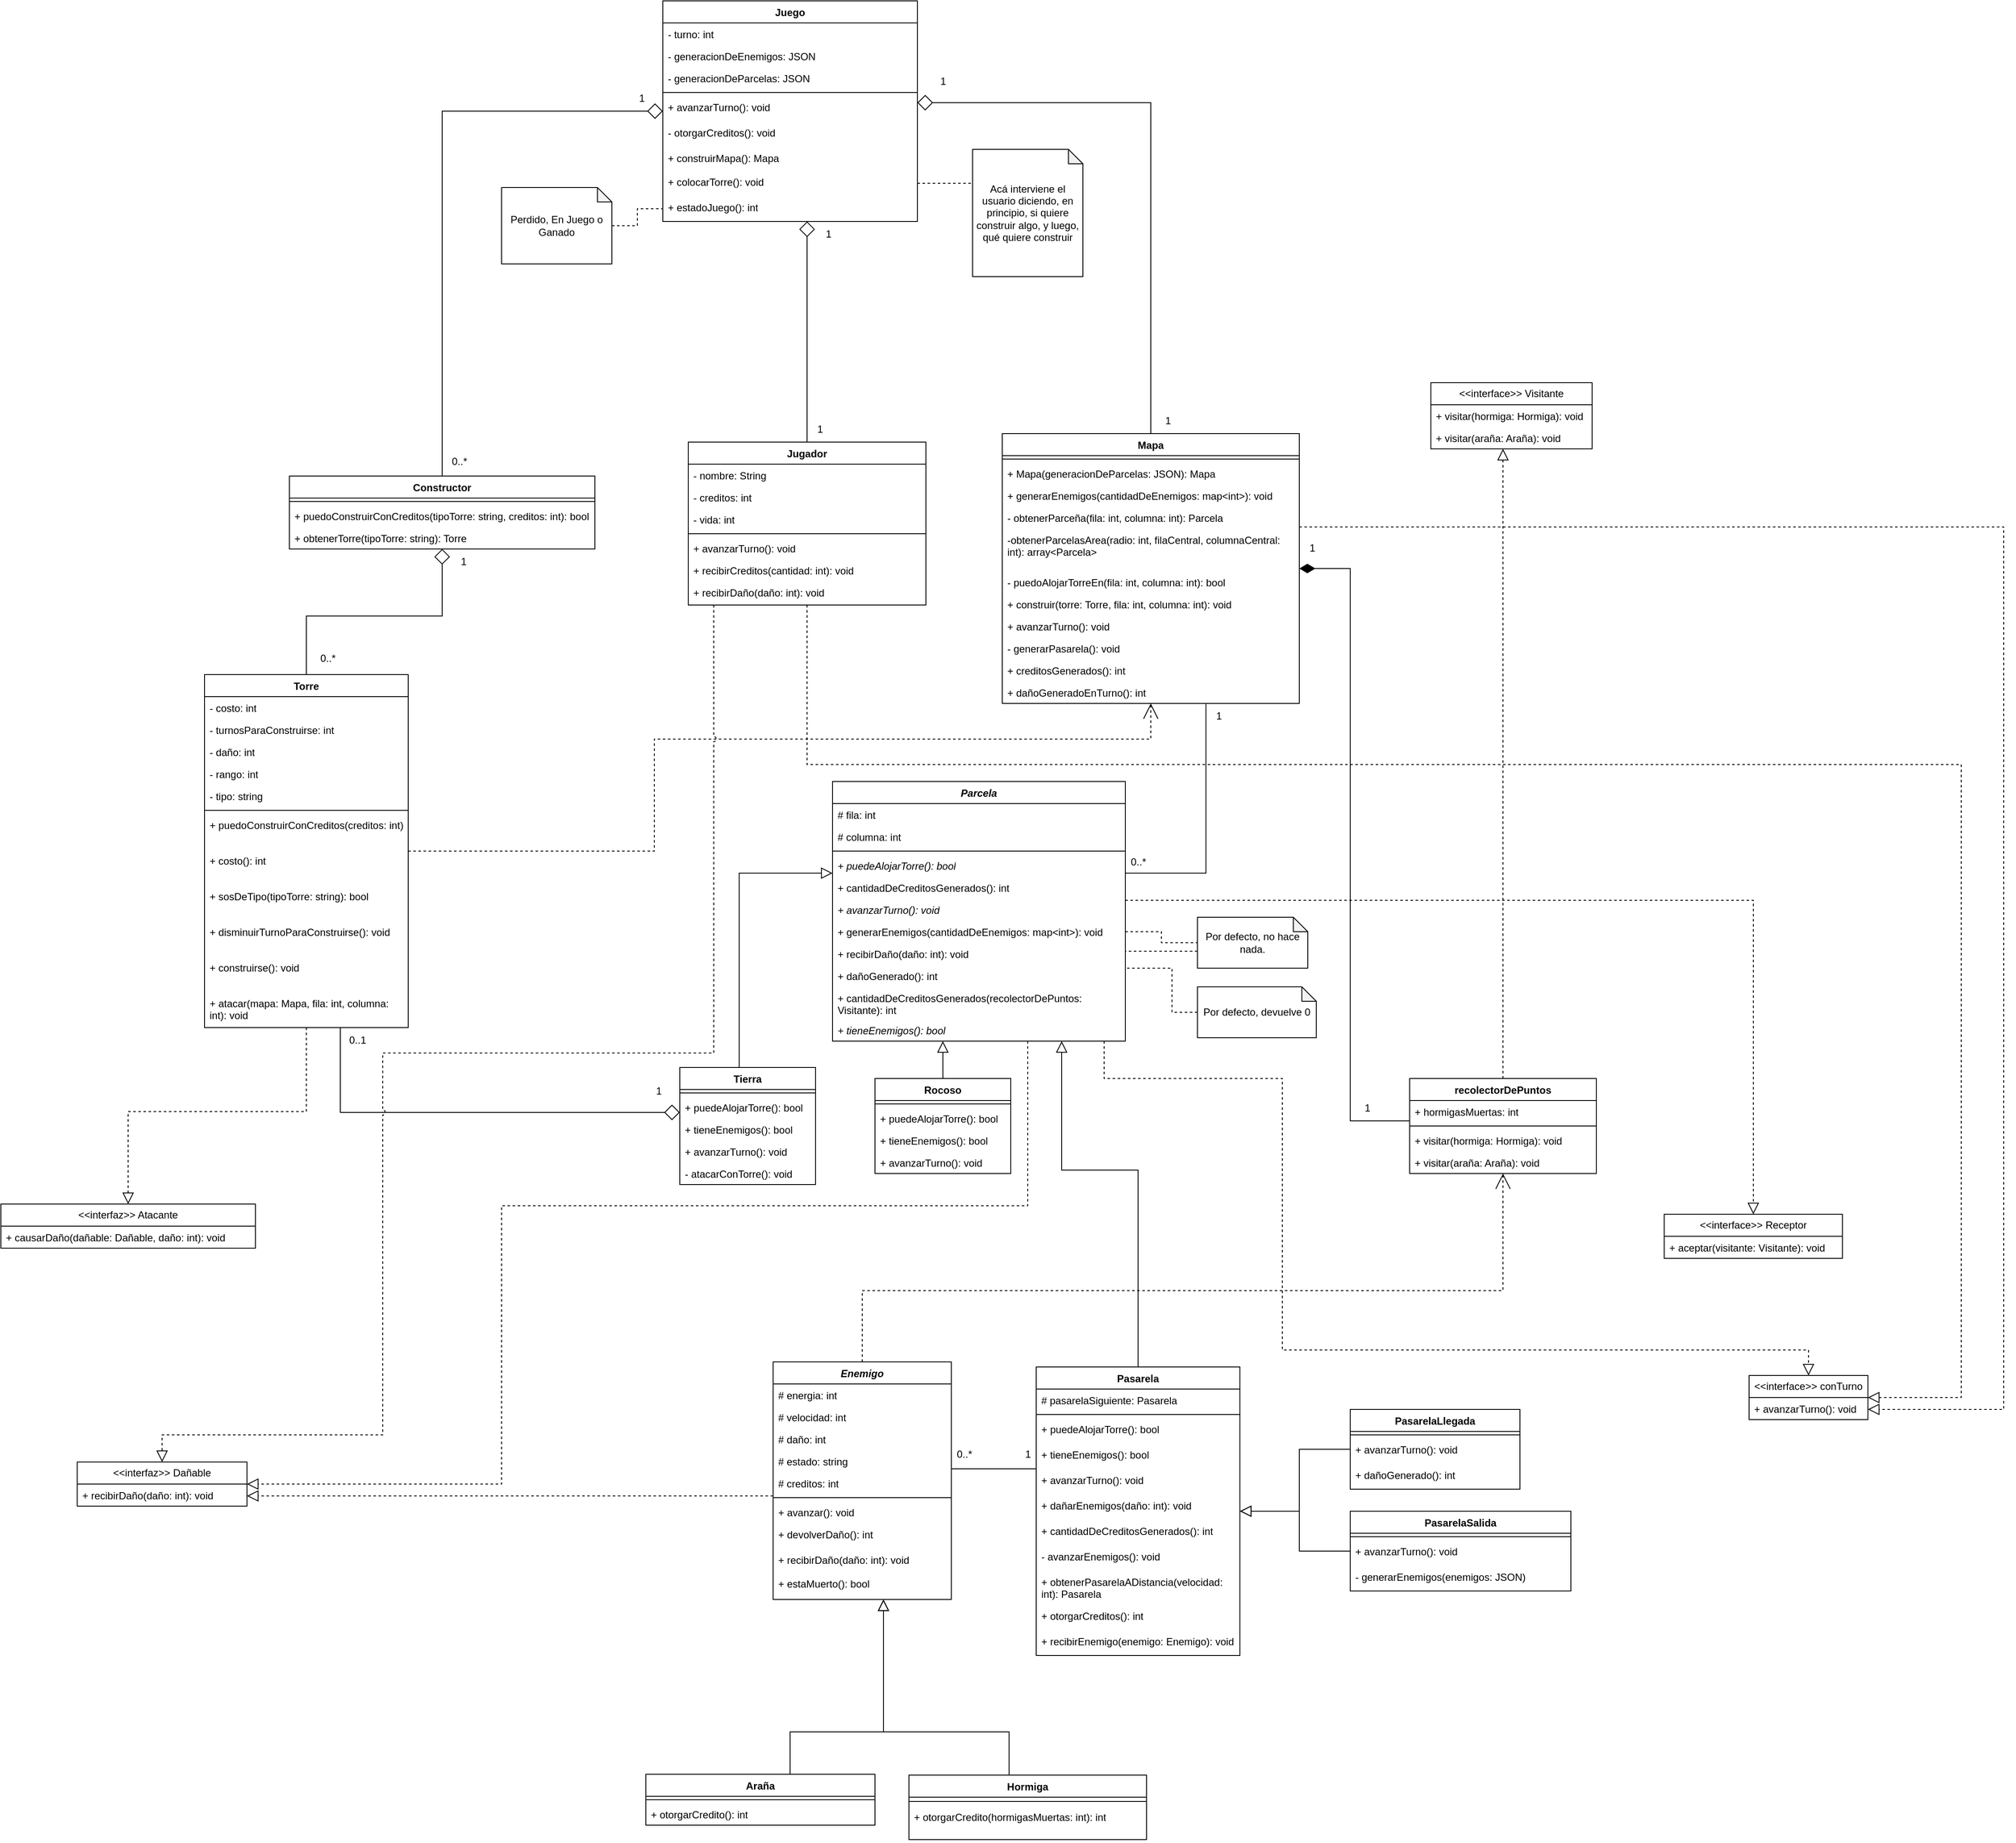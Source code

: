 <mxfile version="21.3.7" type="device">
  <diagram name="Page-1" id="8inhs9ZFYqQBoetOoNiY">
    <mxGraphModel dx="2376" dy="2986" grid="1" gridSize="10" guides="1" tooltips="1" connect="1" arrows="1" fold="1" page="1" pageScale="1" pageWidth="850" pageHeight="1100" math="0" shadow="0">
      <root>
        <mxCell id="0" />
        <mxCell id="1" parent="0" />
        <mxCell id="2HHwii4UE3nNJhtwc6gf-33" style="edgeStyle=orthogonalEdgeStyle;rounded=0;orthogonalLoop=1;jettySize=auto;html=1;endArrow=none;endFill=0;jumpSize=7;endSize=16;" parent="1" source="a46mlF3yRspsXj15uBq6-1" target="2HHwii4UE3nNJhtwc6gf-10" edge="1">
          <mxGeometry relative="1" as="geometry">
            <Array as="points">
              <mxPoint x="300" y="130" />
              <mxPoint x="300" y="130" />
            </Array>
          </mxGeometry>
        </mxCell>
        <mxCell id="hXK-8yscra5qIgaVrozL-3" style="edgeStyle=orthogonalEdgeStyle;rounded=0;orthogonalLoop=1;jettySize=auto;html=1;endArrow=block;endFill=0;endSize=11;dashed=1;" parent="1" source="a46mlF3yRspsXj15uBq6-1" target="jIkOqSR4Ub0WzB91D_wy-7" edge="1">
          <mxGeometry relative="1" as="geometry">
            <Array as="points">
              <mxPoint x="-160" y="162" />
              <mxPoint x="-160" y="162" />
            </Array>
          </mxGeometry>
        </mxCell>
        <mxCell id="dUkjWJWrrvQ80w0tsoIT-20" style="edgeStyle=orthogonalEdgeStyle;rounded=0;orthogonalLoop=1;jettySize=auto;html=1;endArrow=open;dashed=1;endFill=0;endSize=16;" parent="1" source="a46mlF3yRspsXj15uBq6-1" target="dUkjWJWrrvQ80w0tsoIT-9" edge="1">
          <mxGeometry relative="1" as="geometry">
            <Array as="points">
              <mxPoint x="175" y="-80" />
              <mxPoint x="930" y="-80" />
            </Array>
          </mxGeometry>
        </mxCell>
        <mxCell id="dUkjWJWrrvQ80w0tsoIT-25" style="edgeStyle=orthogonalEdgeStyle;rounded=0;orthogonalLoop=1;jettySize=auto;html=1;endArrow=block;endFill=0;endSize=11;dashed=1;" parent="1" source="H162WJ4VFneEVHFy4zlM-11" target="dUkjWJWrrvQ80w0tsoIT-22" edge="1">
          <mxGeometry relative="1" as="geometry">
            <Array as="points">
              <mxPoint x="1225" y="-540" />
            </Array>
          </mxGeometry>
        </mxCell>
        <mxCell id="a46mlF3yRspsXj15uBq6-1" value="&lt;i&gt;Enemigo&lt;/i&gt;" style="swimlane;fontStyle=1;align=center;verticalAlign=top;childLayout=stackLayout;horizontal=1;startSize=26;horizontalStack=0;resizeParent=1;resizeParentMax=0;resizeLast=0;collapsible=1;marginBottom=0;whiteSpace=wrap;html=1;" parent="1" vertex="1">
          <mxGeometry x="70" y="4" width="210" height="280" as="geometry" />
        </mxCell>
        <mxCell id="a46mlF3yRspsXj15uBq6-2" value="# energia: int" style="text;strokeColor=none;fillColor=none;align=left;verticalAlign=top;spacingLeft=4;spacingRight=4;overflow=hidden;rotatable=0;points=[[0,0.5],[1,0.5]];portConstraint=eastwest;whiteSpace=wrap;html=1;" parent="a46mlF3yRspsXj15uBq6-1" vertex="1">
          <mxGeometry y="26" width="210" height="26" as="geometry" />
        </mxCell>
        <mxCell id="a46mlF3yRspsXj15uBq6-5" value="# velocidad: int" style="text;strokeColor=none;fillColor=none;align=left;verticalAlign=top;spacingLeft=4;spacingRight=4;overflow=hidden;rotatable=0;points=[[0,0.5],[1,0.5]];portConstraint=eastwest;whiteSpace=wrap;html=1;" parent="a46mlF3yRspsXj15uBq6-1" vertex="1">
          <mxGeometry y="52" width="210" height="26" as="geometry" />
        </mxCell>
        <mxCell id="a46mlF3yRspsXj15uBq6-6" value="# daño: int" style="text;strokeColor=none;fillColor=none;align=left;verticalAlign=top;spacingLeft=4;spacingRight=4;overflow=hidden;rotatable=0;points=[[0,0.5],[1,0.5]];portConstraint=eastwest;whiteSpace=wrap;html=1;" parent="a46mlF3yRspsXj15uBq6-1" vertex="1">
          <mxGeometry y="78" width="210" height="26" as="geometry" />
        </mxCell>
        <mxCell id="2HHwii4UE3nNJhtwc6gf-1" value="# estado: string" style="text;strokeColor=none;fillColor=none;align=left;verticalAlign=top;spacingLeft=4;spacingRight=4;overflow=hidden;rotatable=0;points=[[0,0.5],[1,0.5]];portConstraint=eastwest;whiteSpace=wrap;html=1;" parent="a46mlF3yRspsXj15uBq6-1" vertex="1">
          <mxGeometry y="104" width="210" height="26" as="geometry" />
        </mxCell>
        <mxCell id="jIkOqSR4Ub0WzB91D_wy-20" value="# creditos: int" style="text;strokeColor=none;fillColor=none;align=left;verticalAlign=top;spacingLeft=4;spacingRight=4;overflow=hidden;rotatable=0;points=[[0,0.5],[1,0.5]];portConstraint=eastwest;whiteSpace=wrap;html=1;" parent="a46mlF3yRspsXj15uBq6-1" vertex="1">
          <mxGeometry y="130" width="210" height="26" as="geometry" />
        </mxCell>
        <mxCell id="a46mlF3yRspsXj15uBq6-3" value="" style="line;strokeWidth=1;fillColor=none;align=left;verticalAlign=middle;spacingTop=-1;spacingLeft=3;spacingRight=3;rotatable=0;labelPosition=right;points=[];portConstraint=eastwest;strokeColor=inherit;" parent="a46mlF3yRspsXj15uBq6-1" vertex="1">
          <mxGeometry y="156" width="210" height="8" as="geometry" />
        </mxCell>
        <mxCell id="a46mlF3yRspsXj15uBq6-4" value="+ avanzar(): void" style="text;strokeColor=none;fillColor=none;align=left;verticalAlign=top;spacingLeft=4;spacingRight=4;overflow=hidden;rotatable=0;points=[[0,0.5],[1,0.5]];portConstraint=eastwest;whiteSpace=wrap;html=1;" parent="a46mlF3yRspsXj15uBq6-1" vertex="1">
          <mxGeometry y="164" width="210" height="26" as="geometry" />
        </mxCell>
        <mxCell id="hXK-8yscra5qIgaVrozL-6" value="+ devolverDaño(): int" style="text;strokeColor=none;fillColor=none;align=left;verticalAlign=top;spacingLeft=4;spacingRight=4;overflow=hidden;rotatable=0;points=[[0,0.5],[1,0.5]];portConstraint=eastwest;whiteSpace=wrap;html=1;" parent="a46mlF3yRspsXj15uBq6-1" vertex="1">
          <mxGeometry y="190" width="210" height="30" as="geometry" />
        </mxCell>
        <mxCell id="hXK-8yscra5qIgaVrozL-8" value="+ recibirDaño(daño: int): void" style="text;strokeColor=none;fillColor=none;align=left;verticalAlign=top;spacingLeft=4;spacingRight=4;overflow=hidden;rotatable=0;points=[[0,0.5],[1,0.5]];portConstraint=eastwest;whiteSpace=wrap;html=1;" parent="a46mlF3yRspsXj15uBq6-1" vertex="1">
          <mxGeometry y="220" width="210" height="28" as="geometry" />
        </mxCell>
        <mxCell id="2HHwii4UE3nNJhtwc6gf-18" value="+ estaMuerto(): bool" style="text;strokeColor=none;fillColor=none;align=left;verticalAlign=top;spacingLeft=4;spacingRight=4;overflow=hidden;rotatable=0;points=[[0,0.5],[1,0.5]];portConstraint=eastwest;whiteSpace=wrap;html=1;" parent="a46mlF3yRspsXj15uBq6-1" vertex="1">
          <mxGeometry y="248" width="210" height="32" as="geometry" />
        </mxCell>
        <mxCell id="a46mlF3yRspsXj15uBq6-17" style="edgeStyle=orthogonalEdgeStyle;rounded=0;orthogonalLoop=1;jettySize=auto;html=1;endArrow=block;endFill=0;endSize=11;" parent="1" source="a46mlF3yRspsXj15uBq6-38" target="a46mlF3yRspsXj15uBq6-1" edge="1">
          <mxGeometry relative="1" as="geometry">
            <mxPoint x="340.0" y="350" as="sourcePoint" />
            <mxPoint x="250" y="456" as="targetPoint" />
            <Array as="points">
              <mxPoint x="348" y="440" />
              <mxPoint x="200" y="440" />
            </Array>
          </mxGeometry>
        </mxCell>
        <mxCell id="a46mlF3yRspsXj15uBq6-53" style="edgeStyle=orthogonalEdgeStyle;rounded=0;orthogonalLoop=1;jettySize=auto;html=1;endArrow=block;endFill=0;endSize=11;" parent="1" source="a46mlF3yRspsXj15uBq6-21" target="a46mlF3yRspsXj15uBq6-1" edge="1">
          <mxGeometry relative="1" as="geometry">
            <mxPoint x="185" y="456" as="targetPoint" />
            <Array as="points">
              <mxPoint x="90" y="440" />
              <mxPoint x="200" y="440" />
            </Array>
          </mxGeometry>
        </mxCell>
        <mxCell id="a46mlF3yRspsXj15uBq6-21" value="Araña" style="swimlane;fontStyle=1;align=center;verticalAlign=top;childLayout=stackLayout;horizontal=1;startSize=26;horizontalStack=0;resizeParent=1;resizeParentMax=0;resizeLast=0;collapsible=1;marginBottom=0;whiteSpace=wrap;html=1;" parent="1" vertex="1">
          <mxGeometry x="-80" y="490" width="270" height="60" as="geometry" />
        </mxCell>
        <mxCell id="a46mlF3yRspsXj15uBq6-22" value="" style="line;strokeWidth=1;fillColor=none;align=left;verticalAlign=middle;spacingTop=-1;spacingLeft=3;spacingRight=3;rotatable=0;labelPosition=right;points=[];portConstraint=eastwest;strokeColor=inherit;" parent="a46mlF3yRspsXj15uBq6-21" vertex="1">
          <mxGeometry y="26" width="270" height="8" as="geometry" />
        </mxCell>
        <mxCell id="a46mlF3yRspsXj15uBq6-48" value="+ otorgarCredito(): int" style="text;strokeColor=none;fillColor=none;align=left;verticalAlign=top;spacingLeft=4;spacingRight=4;overflow=hidden;rotatable=0;points=[[0,0.5],[1,0.5]];portConstraint=eastwest;whiteSpace=wrap;html=1;" parent="a46mlF3yRspsXj15uBq6-21" vertex="1">
          <mxGeometry y="34" width="270" height="26" as="geometry" />
        </mxCell>
        <mxCell id="a46mlF3yRspsXj15uBq6-38" value="Hormiga" style="swimlane;fontStyle=1;align=center;verticalAlign=top;childLayout=stackLayout;horizontal=1;startSize=26;horizontalStack=0;resizeParent=1;resizeParentMax=0;resizeLast=0;collapsible=1;marginBottom=0;whiteSpace=wrap;html=1;" parent="1" vertex="1">
          <mxGeometry x="230" y="491" width="280" height="76" as="geometry" />
        </mxCell>
        <mxCell id="a46mlF3yRspsXj15uBq6-40" value="" style="line;strokeWidth=1;fillColor=none;align=left;verticalAlign=middle;spacingTop=-1;spacingLeft=3;spacingRight=3;rotatable=0;labelPosition=right;points=[];portConstraint=eastwest;strokeColor=inherit;" parent="a46mlF3yRspsXj15uBq6-38" vertex="1">
          <mxGeometry y="26" width="280" height="10" as="geometry" />
        </mxCell>
        <mxCell id="a46mlF3yRspsXj15uBq6-41" value="+ otorgarCredito(hormigasMuertas: int): int" style="text;strokeColor=none;fillColor=none;align=left;verticalAlign=top;spacingLeft=4;spacingRight=4;overflow=hidden;rotatable=0;points=[[0,0.5],[1,0.5]];portConstraint=eastwest;whiteSpace=wrap;html=1;" parent="a46mlF3yRspsXj15uBq6-38" vertex="1">
          <mxGeometry y="36" width="280" height="40" as="geometry" />
        </mxCell>
        <mxCell id="2HHwii4UE3nNJhtwc6gf-10" value="Pasarela" style="swimlane;fontStyle=1;align=center;verticalAlign=top;childLayout=stackLayout;horizontal=1;startSize=26;horizontalStack=0;resizeParent=1;resizeParentMax=0;resizeLast=0;collapsible=1;marginBottom=0;whiteSpace=wrap;html=1;" parent="1" vertex="1">
          <mxGeometry x="380" y="10" width="240" height="340" as="geometry" />
        </mxCell>
        <mxCell id="2HHwii4UE3nNJhtwc6gf-19" value="# pasarelaSiguiente: Pasarela" style="text;strokeColor=none;fillColor=none;align=left;verticalAlign=top;spacingLeft=4;spacingRight=4;overflow=hidden;rotatable=0;points=[[0,0.5],[1,0.5]];portConstraint=eastwest;whiteSpace=wrap;html=1;" parent="2HHwii4UE3nNJhtwc6gf-10" vertex="1">
          <mxGeometry y="26" width="240" height="26" as="geometry" />
        </mxCell>
        <mxCell id="2HHwii4UE3nNJhtwc6gf-12" value="" style="line;strokeWidth=1;fillColor=none;align=left;verticalAlign=middle;spacingTop=-1;spacingLeft=3;spacingRight=3;rotatable=0;labelPosition=right;points=[];portConstraint=eastwest;strokeColor=inherit;" parent="2HHwii4UE3nNJhtwc6gf-10" vertex="1">
          <mxGeometry y="52" width="240" height="8" as="geometry" />
        </mxCell>
        <mxCell id="H162WJ4VFneEVHFy4zlM-33" value="+ puedeAlojarTorre(): bool" style="text;strokeColor=none;fillColor=none;align=left;verticalAlign=top;spacingLeft=4;spacingRight=4;overflow=hidden;rotatable=0;points=[[0,0.5],[1,0.5]];portConstraint=eastwest;whiteSpace=wrap;html=1;" parent="2HHwii4UE3nNJhtwc6gf-10" vertex="1">
          <mxGeometry y="60" width="240" height="30" as="geometry" />
        </mxCell>
        <mxCell id="dUkjWJWrrvQ80w0tsoIT-8" value="&lt;span style=&quot;border-color: var(--border-color);&quot;&gt;+ tieneEnemigos(): bool&lt;/span&gt;" style="text;strokeColor=none;fillColor=none;align=left;verticalAlign=top;spacingLeft=4;spacingRight=4;overflow=hidden;rotatable=0;points=[[0,0.5],[1,0.5]];portConstraint=eastwest;whiteSpace=wrap;html=1;" parent="2HHwii4UE3nNJhtwc6gf-10" vertex="1">
          <mxGeometry y="90" width="240" height="30" as="geometry" />
        </mxCell>
        <mxCell id="H162WJ4VFneEVHFy4zlM-78" value="+ avanzarTurno(): void" style="text;strokeColor=none;fillColor=none;align=left;verticalAlign=top;spacingLeft=4;spacingRight=4;overflow=hidden;rotatable=0;points=[[0,0.5],[1,0.5]];portConstraint=eastwest;whiteSpace=wrap;html=1;" parent="2HHwii4UE3nNJhtwc6gf-10" vertex="1">
          <mxGeometry y="120" width="240" height="30" as="geometry" />
        </mxCell>
        <mxCell id="2HHwii4UE3nNJhtwc6gf-32" value="+ dañarEnemigos(daño: int): void" style="text;strokeColor=none;fillColor=none;align=left;verticalAlign=top;spacingLeft=4;spacingRight=4;overflow=hidden;rotatable=0;points=[[0,0.5],[1,0.5]];portConstraint=eastwest;whiteSpace=wrap;html=1;" parent="2HHwii4UE3nNJhtwc6gf-10" vertex="1">
          <mxGeometry y="150" width="240" height="30" as="geometry" />
        </mxCell>
        <mxCell id="jIkOqSR4Ub0WzB91D_wy-19" value="+ cantidadDeCreditosGenerados(): int" style="text;strokeColor=none;fillColor=none;align=left;verticalAlign=top;spacingLeft=4;spacingRight=4;overflow=hidden;rotatable=0;points=[[0,0.5],[1,0.5]];portConstraint=eastwest;whiteSpace=wrap;html=1;" parent="2HHwii4UE3nNJhtwc6gf-10" vertex="1">
          <mxGeometry y="180" width="240" height="30" as="geometry" />
        </mxCell>
        <mxCell id="H162WJ4VFneEVHFy4zlM-23" value="- avanzarEnemigos(): void" style="text;strokeColor=none;fillColor=none;align=left;verticalAlign=top;spacingLeft=4;spacingRight=4;overflow=hidden;rotatable=0;points=[[0,0.5],[1,0.5]];portConstraint=eastwest;whiteSpace=wrap;html=1;" parent="2HHwii4UE3nNJhtwc6gf-10" vertex="1">
          <mxGeometry y="210" width="240" height="30" as="geometry" />
        </mxCell>
        <mxCell id="jIkOqSR4Ub0WzB91D_wy-24" value="+ obtenerPasarelaADistancia(velocidad: int): Pasarela" style="text;strokeColor=none;fillColor=none;align=left;verticalAlign=top;spacingLeft=4;spacingRight=4;overflow=hidden;rotatable=0;points=[[0,0.5],[1,0.5]];portConstraint=eastwest;whiteSpace=wrap;html=1;" parent="2HHwii4UE3nNJhtwc6gf-10" vertex="1">
          <mxGeometry y="240" width="240" height="40" as="geometry" />
        </mxCell>
        <mxCell id="4BqtrfCsilX9TcQqH0R--1" value="+ otorgarCreditos(): int" style="text;strokeColor=none;fillColor=none;align=left;verticalAlign=top;spacingLeft=4;spacingRight=4;overflow=hidden;rotatable=0;points=[[0,0.5],[1,0.5]];portConstraint=eastwest;whiteSpace=wrap;html=1;" parent="2HHwii4UE3nNJhtwc6gf-10" vertex="1">
          <mxGeometry y="280" width="240" height="30" as="geometry" />
        </mxCell>
        <mxCell id="H162WJ4VFneEVHFy4zlM-89" value="+ recibirEnemigo(enemigo: Enemigo): void" style="text;strokeColor=none;fillColor=none;align=left;verticalAlign=top;spacingLeft=4;spacingRight=4;overflow=hidden;rotatable=0;points=[[0,0.5],[1,0.5]];portConstraint=eastwest;whiteSpace=wrap;html=1;" parent="2HHwii4UE3nNJhtwc6gf-10" vertex="1">
          <mxGeometry y="310" width="240" height="30" as="geometry" />
        </mxCell>
        <mxCell id="2HHwii4UE3nNJhtwc6gf-23" value="Juego" style="swimlane;fontStyle=1;align=center;verticalAlign=top;childLayout=stackLayout;horizontal=1;startSize=26;horizontalStack=0;resizeParent=1;resizeParentMax=0;resizeLast=0;collapsible=1;marginBottom=0;whiteSpace=wrap;html=1;" parent="1" vertex="1">
          <mxGeometry x="-60" y="-1600" width="300" height="260" as="geometry" />
        </mxCell>
        <mxCell id="2HHwii4UE3nNJhtwc6gf-36" value="- turno: int" style="text;strokeColor=none;fillColor=none;align=left;verticalAlign=top;spacingLeft=4;spacingRight=4;overflow=hidden;rotatable=0;points=[[0,0.5],[1,0.5]];portConstraint=eastwest;whiteSpace=wrap;html=1;" parent="2HHwii4UE3nNJhtwc6gf-23" vertex="1">
          <mxGeometry y="26" width="300" height="26" as="geometry" />
        </mxCell>
        <mxCell id="4BqtrfCsilX9TcQqH0R--10" value="- generacionDeEnemigos: JSON" style="text;strokeColor=none;fillColor=none;align=left;verticalAlign=top;spacingLeft=4;spacingRight=4;overflow=hidden;rotatable=0;points=[[0,0.5],[1,0.5]];portConstraint=eastwest;whiteSpace=wrap;html=1;" parent="2HHwii4UE3nNJhtwc6gf-23" vertex="1">
          <mxGeometry y="52" width="300" height="26" as="geometry" />
        </mxCell>
        <mxCell id="4BqtrfCsilX9TcQqH0R--9" value="- generacionDeParcelas: JSON" style="text;strokeColor=none;fillColor=none;align=left;verticalAlign=top;spacingLeft=4;spacingRight=4;overflow=hidden;rotatable=0;points=[[0,0.5],[1,0.5]];portConstraint=eastwest;whiteSpace=wrap;html=1;" parent="2HHwii4UE3nNJhtwc6gf-23" vertex="1">
          <mxGeometry y="78" width="300" height="26" as="geometry" />
        </mxCell>
        <mxCell id="2HHwii4UE3nNJhtwc6gf-27" value="" style="line;strokeWidth=1;fillColor=none;align=left;verticalAlign=middle;spacingTop=-1;spacingLeft=3;spacingRight=3;rotatable=0;labelPosition=right;points=[];portConstraint=eastwest;strokeColor=inherit;" parent="2HHwii4UE3nNJhtwc6gf-23" vertex="1">
          <mxGeometry y="104" width="300" height="8" as="geometry" />
        </mxCell>
        <mxCell id="2HHwii4UE3nNJhtwc6gf-37" value="+ avanzarTurno(): void" style="text;strokeColor=none;fillColor=none;align=left;verticalAlign=top;spacingLeft=4;spacingRight=4;overflow=hidden;rotatable=0;points=[[0,0.5],[1,0.5]];portConstraint=eastwest;whiteSpace=wrap;html=1;" parent="2HHwii4UE3nNJhtwc6gf-23" vertex="1">
          <mxGeometry y="112" width="300" height="30" as="geometry" />
        </mxCell>
        <mxCell id="jIkOqSR4Ub0WzB91D_wy-16" value="- otorgarCreditos(): void" style="text;strokeColor=none;fillColor=none;align=left;verticalAlign=top;spacingLeft=4;spacingRight=4;overflow=hidden;rotatable=0;points=[[0,0.5],[1,0.5]];portConstraint=eastwest;whiteSpace=wrap;html=1;" parent="2HHwii4UE3nNJhtwc6gf-23" vertex="1">
          <mxGeometry y="142" width="300" height="30" as="geometry" />
        </mxCell>
        <mxCell id="dUkjWJWrrvQ80w0tsoIT-1" value="+ construirMapa(): Mapa" style="text;strokeColor=none;fillColor=none;align=left;verticalAlign=top;spacingLeft=4;spacingRight=4;overflow=hidden;rotatable=0;points=[[0,0.5],[1,0.5]];portConstraint=eastwest;whiteSpace=wrap;html=1;" parent="2HHwii4UE3nNJhtwc6gf-23" vertex="1">
          <mxGeometry y="172" width="300" height="28" as="geometry" />
        </mxCell>
        <mxCell id="dUkjWJWrrvQ80w0tsoIT-2" value="+ colocarTorre(): void" style="text;strokeColor=none;fillColor=none;align=left;verticalAlign=top;spacingLeft=4;spacingRight=4;overflow=hidden;rotatable=0;points=[[0,0.5],[1,0.5]];portConstraint=eastwest;whiteSpace=wrap;html=1;" parent="2HHwii4UE3nNJhtwc6gf-23" vertex="1">
          <mxGeometry y="200" width="300" height="30" as="geometry" />
        </mxCell>
        <mxCell id="wI3-Bf6nQ7sibrHFRUER-1" value="+ estadoJuego(): int" style="text;strokeColor=none;fillColor=none;align=left;verticalAlign=top;spacingLeft=4;spacingRight=4;overflow=hidden;rotatable=0;points=[[0,0.5],[1,0.5]];portConstraint=eastwest;whiteSpace=wrap;html=1;" parent="2HHwii4UE3nNJhtwc6gf-23" vertex="1">
          <mxGeometry y="230" width="300" height="30" as="geometry" />
        </mxCell>
        <mxCell id="2HHwii4UE3nNJhtwc6gf-47" style="edgeStyle=orthogonalEdgeStyle;rounded=0;orthogonalLoop=1;jettySize=auto;html=1;endArrow=diamond;endFill=0;endSize=16;" parent="1" source="2HHwii4UE3nNJhtwc6gf-38" target="2HHwii4UE3nNJhtwc6gf-23" edge="1">
          <mxGeometry relative="1" as="geometry">
            <Array as="points">
              <mxPoint x="110" y="-1150" />
              <mxPoint x="110" y="-1150" />
            </Array>
          </mxGeometry>
        </mxCell>
        <mxCell id="wI3-Bf6nQ7sibrHFRUER-11" style="edgeStyle=orthogonalEdgeStyle;rounded=0;orthogonalLoop=1;jettySize=auto;html=1;endArrow=block;endFill=0;endSize=11;dashed=1;" parent="1" source="2HHwii4UE3nNJhtwc6gf-38" target="wI3-Bf6nQ7sibrHFRUER-4" edge="1">
          <mxGeometry relative="1" as="geometry">
            <Array as="points">
              <mxPoint x="110" y="-700" />
              <mxPoint x="1470" y="-700" />
              <mxPoint x="1470" y="46" />
            </Array>
          </mxGeometry>
        </mxCell>
        <mxCell id="2HHwii4UE3nNJhtwc6gf-38" value="Jugador" style="swimlane;fontStyle=1;align=center;verticalAlign=top;childLayout=stackLayout;horizontal=1;startSize=26;horizontalStack=0;resizeParent=1;resizeParentMax=0;resizeLast=0;collapsible=1;marginBottom=0;whiteSpace=wrap;html=1;" parent="1" vertex="1">
          <mxGeometry x="-30" y="-1080" width="280" height="192" as="geometry" />
        </mxCell>
        <mxCell id="hXK-8yscra5qIgaVrozL-13" value="- nombre: String" style="text;strokeColor=none;fillColor=none;align=left;verticalAlign=top;spacingLeft=4;spacingRight=4;overflow=hidden;rotatable=0;points=[[0,0.5],[1,0.5]];portConstraint=eastwest;whiteSpace=wrap;html=1;" parent="2HHwii4UE3nNJhtwc6gf-38" vertex="1">
          <mxGeometry y="26" width="280" height="26" as="geometry" />
        </mxCell>
        <mxCell id="2HHwii4UE3nNJhtwc6gf-39" value="- creditos: int" style="text;strokeColor=none;fillColor=none;align=left;verticalAlign=top;spacingLeft=4;spacingRight=4;overflow=hidden;rotatable=0;points=[[0,0.5],[1,0.5]];portConstraint=eastwest;whiteSpace=wrap;html=1;" parent="2HHwii4UE3nNJhtwc6gf-38" vertex="1">
          <mxGeometry y="52" width="280" height="26" as="geometry" />
        </mxCell>
        <mxCell id="jIkOqSR4Ub0WzB91D_wy-2" value="- vida: int" style="text;strokeColor=none;fillColor=none;align=left;verticalAlign=top;spacingLeft=4;spacingRight=4;overflow=hidden;rotatable=0;points=[[0,0.5],[1,0.5]];portConstraint=eastwest;whiteSpace=wrap;html=1;" parent="2HHwii4UE3nNJhtwc6gf-38" vertex="1">
          <mxGeometry y="78" width="280" height="26" as="geometry" />
        </mxCell>
        <mxCell id="2HHwii4UE3nNJhtwc6gf-40" value="" style="line;strokeWidth=1;fillColor=none;align=left;verticalAlign=middle;spacingTop=-1;spacingLeft=3;spacingRight=3;rotatable=0;labelPosition=right;points=[];portConstraint=eastwest;strokeColor=inherit;" parent="2HHwii4UE3nNJhtwc6gf-38" vertex="1">
          <mxGeometry y="104" width="280" height="8" as="geometry" />
        </mxCell>
        <mxCell id="H162WJ4VFneEVHFy4zlM-43" value="+ avanzarTurno(): void" style="text;strokeColor=none;fillColor=none;align=left;verticalAlign=top;spacingLeft=4;spacingRight=4;overflow=hidden;rotatable=0;points=[[0,0.5],[1,0.5]];portConstraint=eastwest;whiteSpace=wrap;html=1;" parent="2HHwii4UE3nNJhtwc6gf-38" vertex="1">
          <mxGeometry y="112" width="280" height="26" as="geometry" />
        </mxCell>
        <mxCell id="2HHwii4UE3nNJhtwc6gf-41" value="+ recibirCreditos(cantidad: int): void" style="text;strokeColor=none;fillColor=none;align=left;verticalAlign=top;spacingLeft=4;spacingRight=4;overflow=hidden;rotatable=0;points=[[0,0.5],[1,0.5]];portConstraint=eastwest;whiteSpace=wrap;html=1;" parent="2HHwii4UE3nNJhtwc6gf-38" vertex="1">
          <mxGeometry y="138" width="280" height="26" as="geometry" />
        </mxCell>
        <mxCell id="H162WJ4VFneEVHFy4zlM-100" value="+ recibirDaño(daño: int): void" style="text;strokeColor=none;fillColor=none;align=left;verticalAlign=top;spacingLeft=4;spacingRight=4;overflow=hidden;rotatable=0;points=[[0,0.5],[1,0.5]];portConstraint=eastwest;whiteSpace=wrap;html=1;" parent="2HHwii4UE3nNJhtwc6gf-38" vertex="1">
          <mxGeometry y="164" width="280" height="28" as="geometry" />
        </mxCell>
        <mxCell id="H162WJ4VFneEVHFy4zlM-20" style="edgeStyle=orthogonalEdgeStyle;rounded=0;orthogonalLoop=1;jettySize=auto;html=1;endArrow=none;endFill=0;endSize=16;" parent="1" source="H162WJ4VFneEVHFy4zlM-11" target="H162WJ4VFneEVHFy4zlM-15" edge="1">
          <mxGeometry relative="1" as="geometry">
            <Array as="points">
              <mxPoint x="580" y="-572" />
            </Array>
          </mxGeometry>
        </mxCell>
        <mxCell id="H162WJ4VFneEVHFy4zlM-22" style="edgeStyle=orthogonalEdgeStyle;rounded=0;orthogonalLoop=1;jettySize=auto;html=1;endArrow=block;endFill=0;endSize=11;" parent="1" source="2HHwii4UE3nNJhtwc6gf-10" target="H162WJ4VFneEVHFy4zlM-11" edge="1">
          <mxGeometry relative="1" as="geometry">
            <mxPoint x="400" y="-310" as="targetPoint" />
            <Array as="points">
              <mxPoint x="500" y="-222" />
              <mxPoint x="410" y="-222" />
            </Array>
          </mxGeometry>
        </mxCell>
        <mxCell id="hXK-8yscra5qIgaVrozL-10" style="edgeStyle=orthogonalEdgeStyle;rounded=0;orthogonalLoop=1;jettySize=auto;html=1;endArrow=block;endFill=0;endSize=11;dashed=1;" parent="1" source="H162WJ4VFneEVHFy4zlM-11" target="jIkOqSR4Ub0WzB91D_wy-7" edge="1">
          <mxGeometry relative="1" as="geometry">
            <Array as="points">
              <mxPoint x="370" y="-180" />
              <mxPoint x="-250" y="-180" />
              <mxPoint x="-250" y="148" />
            </Array>
          </mxGeometry>
        </mxCell>
        <mxCell id="wI3-Bf6nQ7sibrHFRUER-9" style="edgeStyle=orthogonalEdgeStyle;rounded=0;orthogonalLoop=1;jettySize=auto;html=1;entryX=0.5;entryY=0;entryDx=0;entryDy=0;endArrow=block;endFill=0;endSize=11;dashed=1;" parent="1" source="H162WJ4VFneEVHFy4zlM-11" target="wI3-Bf6nQ7sibrHFRUER-4" edge="1">
          <mxGeometry relative="1" as="geometry">
            <Array as="points">
              <mxPoint x="460" y="-330" />
              <mxPoint x="670" y="-330" />
              <mxPoint x="670" y="-10" />
              <mxPoint x="1290" y="-10" />
            </Array>
          </mxGeometry>
        </mxCell>
        <mxCell id="H162WJ4VFneEVHFy4zlM-11" value="&lt;i&gt;Parcela&lt;/i&gt;" style="swimlane;fontStyle=1;align=center;verticalAlign=top;childLayout=stackLayout;horizontal=1;startSize=26;horizontalStack=0;resizeParent=1;resizeParentMax=0;resizeLast=0;collapsible=1;marginBottom=0;whiteSpace=wrap;html=1;" parent="1" vertex="1">
          <mxGeometry x="140" y="-680" width="345" height="306" as="geometry" />
        </mxCell>
        <mxCell id="H162WJ4VFneEVHFy4zlM-12" value="# fila: int&lt;br&gt;" style="text;strokeColor=none;fillColor=none;align=left;verticalAlign=top;spacingLeft=4;spacingRight=4;overflow=hidden;rotatable=0;points=[[0,0.5],[1,0.5]];portConstraint=eastwest;whiteSpace=wrap;html=1;" parent="H162WJ4VFneEVHFy4zlM-11" vertex="1">
          <mxGeometry y="26" width="345" height="26" as="geometry" />
        </mxCell>
        <mxCell id="H162WJ4VFneEVHFy4zlM-73" value="# columna: int" style="text;strokeColor=none;fillColor=none;align=left;verticalAlign=top;spacingLeft=4;spacingRight=4;overflow=hidden;rotatable=0;points=[[0,0.5],[1,0.5]];portConstraint=eastwest;whiteSpace=wrap;html=1;" parent="H162WJ4VFneEVHFy4zlM-11" vertex="1">
          <mxGeometry y="52" width="345" height="26" as="geometry" />
        </mxCell>
        <mxCell id="H162WJ4VFneEVHFy4zlM-13" value="" style="line;strokeWidth=1;fillColor=none;align=left;verticalAlign=middle;spacingTop=-1;spacingLeft=3;spacingRight=3;rotatable=0;labelPosition=right;points=[];portConstraint=eastwest;strokeColor=inherit;" parent="H162WJ4VFneEVHFy4zlM-11" vertex="1">
          <mxGeometry y="78" width="345" height="8" as="geometry" />
        </mxCell>
        <mxCell id="H162WJ4VFneEVHFy4zlM-14" value="&lt;i&gt;+ puedeAlojarTorre(): bool&lt;/i&gt;" style="text;strokeColor=none;fillColor=none;align=left;verticalAlign=top;spacingLeft=4;spacingRight=4;overflow=hidden;rotatable=0;points=[[0,0.5],[1,0.5]];portConstraint=eastwest;whiteSpace=wrap;html=1;" parent="H162WJ4VFneEVHFy4zlM-11" vertex="1">
          <mxGeometry y="86" width="345" height="26" as="geometry" />
        </mxCell>
        <mxCell id="jIkOqSR4Ub0WzB91D_wy-18" value="+ cantidadDeCreditosGenerados(): int" style="text;strokeColor=none;fillColor=none;align=left;verticalAlign=top;spacingLeft=4;spacingRight=4;overflow=hidden;rotatable=0;points=[[0,0.5],[1,0.5]];portConstraint=eastwest;whiteSpace=wrap;html=1;" parent="H162WJ4VFneEVHFy4zlM-11" vertex="1">
          <mxGeometry y="112" width="345" height="26" as="geometry" />
        </mxCell>
        <mxCell id="H162WJ4VFneEVHFy4zlM-71" value="&lt;i&gt;+ avanzarTurno(): void&lt;/i&gt;" style="text;strokeColor=none;fillColor=none;align=left;verticalAlign=top;spacingLeft=4;spacingRight=4;overflow=hidden;rotatable=0;points=[[0,0.5],[1,0.5]];portConstraint=eastwest;whiteSpace=wrap;html=1;" parent="H162WJ4VFneEVHFy4zlM-11" vertex="1">
          <mxGeometry y="138" width="345" height="26" as="geometry" />
        </mxCell>
        <mxCell id="dUkjWJWrrvQ80w0tsoIT-33" value="+ generarEnemigos(cantidadDeEnemigos: map&amp;lt;int&amp;gt;): void" style="text;strokeColor=none;fillColor=none;align=left;verticalAlign=top;spacingLeft=4;spacingRight=4;overflow=hidden;rotatable=0;points=[[0,0.5],[1,0.5]];portConstraint=eastwest;whiteSpace=wrap;html=1;" parent="H162WJ4VFneEVHFy4zlM-11" vertex="1">
          <mxGeometry y="164" width="345" height="26" as="geometry" />
        </mxCell>
        <mxCell id="hXK-8yscra5qIgaVrozL-11" value="+ recibirDaño(daño: int): void" style="text;strokeColor=none;fillColor=none;align=left;verticalAlign=top;spacingLeft=4;spacingRight=4;overflow=hidden;rotatable=0;points=[[0,0.5],[1,0.5]];portConstraint=eastwest;whiteSpace=wrap;html=1;" parent="H162WJ4VFneEVHFy4zlM-11" vertex="1">
          <mxGeometry y="190" width="345" height="26" as="geometry" />
        </mxCell>
        <mxCell id="dUkjWJWrrvQ80w0tsoIT-27" value="+ dañoGenerado(): int" style="text;strokeColor=none;fillColor=none;align=left;verticalAlign=top;spacingLeft=4;spacingRight=4;overflow=hidden;rotatable=0;points=[[0,0.5],[1,0.5]];portConstraint=eastwest;whiteSpace=wrap;html=1;" parent="H162WJ4VFneEVHFy4zlM-11" vertex="1">
          <mxGeometry y="216" width="345" height="26" as="geometry" />
        </mxCell>
        <mxCell id="dUkjWJWrrvQ80w0tsoIT-35" value="+ cantidadDeCreditosGenerados(recolectorDePuntos: Visitante): int" style="text;strokeColor=none;fillColor=none;align=left;verticalAlign=top;spacingLeft=4;spacingRight=4;overflow=hidden;rotatable=0;points=[[0,0.5],[1,0.5]];portConstraint=eastwest;whiteSpace=wrap;html=1;" parent="H162WJ4VFneEVHFy4zlM-11" vertex="1">
          <mxGeometry y="242" width="345" height="38" as="geometry" />
        </mxCell>
        <mxCell id="H162WJ4VFneEVHFy4zlM-74" value="&lt;i&gt;+ tieneEnemigos(): bool&lt;/i&gt;" style="text;strokeColor=none;fillColor=none;align=left;verticalAlign=top;spacingLeft=4;spacingRight=4;overflow=hidden;rotatable=0;points=[[0,0.5],[1,0.5]];portConstraint=eastwest;whiteSpace=wrap;html=1;" parent="H162WJ4VFneEVHFy4zlM-11" vertex="1">
          <mxGeometry y="280" width="345" height="26" as="geometry" />
        </mxCell>
        <mxCell id="H162WJ4VFneEVHFy4zlM-19" style="edgeStyle=orthogonalEdgeStyle;rounded=0;orthogonalLoop=1;jettySize=auto;html=1;endArrow=diamond;endFill=0;endSize=16;" parent="1" source="H162WJ4VFneEVHFy4zlM-15" target="2HHwii4UE3nNJhtwc6gf-23" edge="1">
          <mxGeometry relative="1" as="geometry">
            <Array as="points">
              <mxPoint x="515" y="-1480" />
            </Array>
          </mxGeometry>
        </mxCell>
        <mxCell id="dUkjWJWrrvQ80w0tsoIT-14" style="edgeStyle=orthogonalEdgeStyle;rounded=0;orthogonalLoop=1;jettySize=auto;html=1;endArrow=diamondThin;endFill=1;endSize=16;" parent="1" source="dUkjWJWrrvQ80w0tsoIT-9" target="H162WJ4VFneEVHFy4zlM-15" edge="1">
          <mxGeometry relative="1" as="geometry">
            <Array as="points">
              <mxPoint x="750" y="-280" />
              <mxPoint x="750" y="-931" />
            </Array>
          </mxGeometry>
        </mxCell>
        <mxCell id="wI3-Bf6nQ7sibrHFRUER-10" style="edgeStyle=orthogonalEdgeStyle;rounded=0;orthogonalLoop=1;jettySize=auto;html=1;endArrow=block;endFill=0;endSize=11;dashed=1;" parent="1" source="H162WJ4VFneEVHFy4zlM-15" target="wI3-Bf6nQ7sibrHFRUER-4" edge="1">
          <mxGeometry relative="1" as="geometry">
            <Array as="points">
              <mxPoint x="1520" y="-980" />
              <mxPoint x="1520" y="60" />
            </Array>
          </mxGeometry>
        </mxCell>
        <mxCell id="H162WJ4VFneEVHFy4zlM-15" value="Mapa" style="swimlane;fontStyle=1;align=center;verticalAlign=top;childLayout=stackLayout;horizontal=1;startSize=26;horizontalStack=0;resizeParent=1;resizeParentMax=0;resizeLast=0;collapsible=1;marginBottom=0;whiteSpace=wrap;html=1;" parent="1" vertex="1">
          <mxGeometry x="340" y="-1090" width="350" height="318" as="geometry" />
        </mxCell>
        <mxCell id="H162WJ4VFneEVHFy4zlM-17" value="" style="line;strokeWidth=1;fillColor=none;align=left;verticalAlign=middle;spacingTop=-1;spacingLeft=3;spacingRight=3;rotatable=0;labelPosition=right;points=[];portConstraint=eastwest;strokeColor=inherit;" parent="H162WJ4VFneEVHFy4zlM-15" vertex="1">
          <mxGeometry y="26" width="350" height="8" as="geometry" />
        </mxCell>
        <mxCell id="dUkjWJWrrvQ80w0tsoIT-5" value="+ Mapa(generacionDeParcelas: JSON): Mapa" style="text;strokeColor=none;fillColor=none;align=left;verticalAlign=top;spacingLeft=4;spacingRight=4;overflow=hidden;rotatable=0;points=[[0,0.5],[1,0.5]];portConstraint=eastwest;whiteSpace=wrap;html=1;" parent="H162WJ4VFneEVHFy4zlM-15" vertex="1">
          <mxGeometry y="34" width="350" height="26" as="geometry" />
        </mxCell>
        <mxCell id="dUkjWJWrrvQ80w0tsoIT-4" value="+ generarEnemigos(cantidadDeEnemigos: map&amp;lt;int&amp;gt;): void" style="text;strokeColor=none;fillColor=none;align=left;verticalAlign=top;spacingLeft=4;spacingRight=4;overflow=hidden;rotatable=0;points=[[0,0.5],[1,0.5]];portConstraint=eastwest;whiteSpace=wrap;html=1;" parent="H162WJ4VFneEVHFy4zlM-15" vertex="1">
          <mxGeometry y="60" width="350" height="26" as="geometry" />
        </mxCell>
        <mxCell id="H162WJ4VFneEVHFy4zlM-60" value="- obtenerParceña(fila: int, columna: int): Parcela" style="text;strokeColor=none;fillColor=none;align=left;verticalAlign=top;spacingLeft=4;spacingRight=4;overflow=hidden;rotatable=0;points=[[0,0.5],[1,0.5]];portConstraint=eastwest;whiteSpace=wrap;html=1;" parent="H162WJ4VFneEVHFy4zlM-15" vertex="1">
          <mxGeometry y="86" width="350" height="26" as="geometry" />
        </mxCell>
        <mxCell id="H162WJ4VFneEVHFy4zlM-63" value="-obtenerParcelasArea(radio: int, filaCentral, columnaCentral: int): array&amp;lt;Parcela&amp;gt;" style="text;strokeColor=none;fillColor=none;align=left;verticalAlign=top;spacingLeft=4;spacingRight=4;overflow=hidden;rotatable=0;points=[[0,0.5],[1,0.5]];portConstraint=eastwest;whiteSpace=wrap;html=1;" parent="H162WJ4VFneEVHFy4zlM-15" vertex="1">
          <mxGeometry y="112" width="350" height="50" as="geometry" />
        </mxCell>
        <mxCell id="H162WJ4VFneEVHFy4zlM-61" value="- puedoAlojarTorreEn(fila: int, columna: int): bool" style="text;strokeColor=none;fillColor=none;align=left;verticalAlign=top;spacingLeft=4;spacingRight=4;overflow=hidden;rotatable=0;points=[[0,0.5],[1,0.5]];portConstraint=eastwest;whiteSpace=wrap;html=1;" parent="H162WJ4VFneEVHFy4zlM-15" vertex="1">
          <mxGeometry y="162" width="350" height="26" as="geometry" />
        </mxCell>
        <mxCell id="H162WJ4VFneEVHFy4zlM-44" value="+ construir(torre: Torre, fila: int, columna: int): void" style="text;strokeColor=none;fillColor=none;align=left;verticalAlign=top;spacingLeft=4;spacingRight=4;overflow=hidden;rotatable=0;points=[[0,0.5],[1,0.5]];portConstraint=eastwest;whiteSpace=wrap;html=1;" parent="H162WJ4VFneEVHFy4zlM-15" vertex="1">
          <mxGeometry y="188" width="350" height="26" as="geometry" />
        </mxCell>
        <mxCell id="H162WJ4VFneEVHFy4zlM-80" value="+ avanzarTurno(): void" style="text;strokeColor=none;fillColor=none;align=left;verticalAlign=top;spacingLeft=4;spacingRight=4;overflow=hidden;rotatable=0;points=[[0,0.5],[1,0.5]];portConstraint=eastwest;whiteSpace=wrap;html=1;" parent="H162WJ4VFneEVHFy4zlM-15" vertex="1">
          <mxGeometry y="214" width="350" height="26" as="geometry" />
        </mxCell>
        <mxCell id="4BqtrfCsilX9TcQqH0R--13" value="- generarPasarela(): void" style="text;strokeColor=none;fillColor=none;align=left;verticalAlign=top;spacingLeft=4;spacingRight=4;overflow=hidden;rotatable=0;points=[[0,0.5],[1,0.5]];portConstraint=eastwest;whiteSpace=wrap;html=1;" parent="H162WJ4VFneEVHFy4zlM-15" vertex="1">
          <mxGeometry y="240" width="350" height="26" as="geometry" />
        </mxCell>
        <mxCell id="jIkOqSR4Ub0WzB91D_wy-17" value="+ creditosGenerados(): int" style="text;strokeColor=none;fillColor=none;align=left;verticalAlign=top;spacingLeft=4;spacingRight=4;overflow=hidden;rotatable=0;points=[[0,0.5],[1,0.5]];portConstraint=eastwest;whiteSpace=wrap;html=1;" parent="H162WJ4VFneEVHFy4zlM-15" vertex="1">
          <mxGeometry y="266" width="350" height="26" as="geometry" />
        </mxCell>
        <mxCell id="dUkjWJWrrvQ80w0tsoIT-3" value="+ dañoGeneradoEnTurno(): int" style="text;strokeColor=none;fillColor=none;align=left;verticalAlign=top;spacingLeft=4;spacingRight=4;overflow=hidden;rotatable=0;points=[[0,0.5],[1,0.5]];portConstraint=eastwest;whiteSpace=wrap;html=1;" parent="H162WJ4VFneEVHFy4zlM-15" vertex="1">
          <mxGeometry y="292" width="350" height="26" as="geometry" />
        </mxCell>
        <mxCell id="H162WJ4VFneEVHFy4zlM-28" style="edgeStyle=orthogonalEdgeStyle;rounded=0;orthogonalLoop=1;jettySize=auto;html=1;endArrow=block;endFill=0;endSize=11;" parent="1" source="H162WJ4VFneEVHFy4zlM-24" target="H162WJ4VFneEVHFy4zlM-11" edge="1">
          <mxGeometry relative="1" as="geometry">
            <Array as="points">
              <mxPoint x="300" y="-400" />
              <mxPoint x="300" y="-400" />
            </Array>
          </mxGeometry>
        </mxCell>
        <mxCell id="H162WJ4VFneEVHFy4zlM-24" value="Rocoso" style="swimlane;fontStyle=1;align=center;verticalAlign=top;childLayout=stackLayout;horizontal=1;startSize=26;horizontalStack=0;resizeParent=1;resizeParentMax=0;resizeLast=0;collapsible=1;marginBottom=0;whiteSpace=wrap;html=1;" parent="1" vertex="1">
          <mxGeometry x="190" y="-330" width="160" height="112" as="geometry" />
        </mxCell>
        <mxCell id="H162WJ4VFneEVHFy4zlM-26" value="" style="line;strokeWidth=1;fillColor=none;align=left;verticalAlign=middle;spacingTop=-1;spacingLeft=3;spacingRight=3;rotatable=0;labelPosition=right;points=[];portConstraint=eastwest;strokeColor=inherit;" parent="H162WJ4VFneEVHFy4zlM-24" vertex="1">
          <mxGeometry y="26" width="160" height="8" as="geometry" />
        </mxCell>
        <mxCell id="H162WJ4VFneEVHFy4zlM-27" value="+ puedeAlojarTorre(): bool" style="text;strokeColor=none;fillColor=none;align=left;verticalAlign=top;spacingLeft=4;spacingRight=4;overflow=hidden;rotatable=0;points=[[0,0.5],[1,0.5]];portConstraint=eastwest;whiteSpace=wrap;html=1;" parent="H162WJ4VFneEVHFy4zlM-24" vertex="1">
          <mxGeometry y="34" width="160" height="26" as="geometry" />
        </mxCell>
        <mxCell id="H162WJ4VFneEVHFy4zlM-76" value="+ tieneEnemigos(): bool" style="text;strokeColor=none;fillColor=none;align=left;verticalAlign=top;spacingLeft=4;spacingRight=4;overflow=hidden;rotatable=0;points=[[0,0.5],[1,0.5]];portConstraint=eastwest;whiteSpace=wrap;html=1;" parent="H162WJ4VFneEVHFy4zlM-24" vertex="1">
          <mxGeometry y="60" width="160" height="26" as="geometry" />
        </mxCell>
        <mxCell id="H162WJ4VFneEVHFy4zlM-77" value="+ avanzarTurno(): void" style="text;strokeColor=none;fillColor=none;align=left;verticalAlign=top;spacingLeft=4;spacingRight=4;overflow=hidden;rotatable=0;points=[[0,0.5],[1,0.5]];portConstraint=eastwest;whiteSpace=wrap;html=1;" parent="H162WJ4VFneEVHFy4zlM-24" vertex="1">
          <mxGeometry y="86" width="160" height="26" as="geometry" />
        </mxCell>
        <mxCell id="H162WJ4VFneEVHFy4zlM-32" style="edgeStyle=orthogonalEdgeStyle;rounded=0;orthogonalLoop=1;jettySize=auto;html=1;endArrow=block;endFill=0;endSize=11;" parent="1" source="H162WJ4VFneEVHFy4zlM-29" target="H162WJ4VFneEVHFy4zlM-11" edge="1">
          <mxGeometry relative="1" as="geometry">
            <Array as="points">
              <mxPoint x="30" y="-572" />
            </Array>
          </mxGeometry>
        </mxCell>
        <mxCell id="H162WJ4VFneEVHFy4zlM-52" style="edgeStyle=orthogonalEdgeStyle;rounded=0;orthogonalLoop=1;jettySize=auto;html=1;jumpStyle=arc;endArrow=diamond;endFill=0;endSize=16;" parent="1" source="H162WJ4VFneEVHFy4zlM-34" target="H162WJ4VFneEVHFy4zlM-29" edge="1">
          <mxGeometry relative="1" as="geometry">
            <Array as="points">
              <mxPoint x="-440" y="-290" />
            </Array>
          </mxGeometry>
        </mxCell>
        <mxCell id="H162WJ4VFneEVHFy4zlM-29" value="Tierra" style="swimlane;fontStyle=1;align=center;verticalAlign=top;childLayout=stackLayout;horizontal=1;startSize=26;horizontalStack=0;resizeParent=1;resizeParentMax=0;resizeLast=0;collapsible=1;marginBottom=0;whiteSpace=wrap;html=1;" parent="1" vertex="1">
          <mxGeometry x="-40" y="-343" width="160" height="138" as="geometry" />
        </mxCell>
        <mxCell id="H162WJ4VFneEVHFy4zlM-30" value="" style="line;strokeWidth=1;fillColor=none;align=left;verticalAlign=middle;spacingTop=-1;spacingLeft=3;spacingRight=3;rotatable=0;labelPosition=right;points=[];portConstraint=eastwest;strokeColor=inherit;" parent="H162WJ4VFneEVHFy4zlM-29" vertex="1">
          <mxGeometry y="26" width="160" height="8" as="geometry" />
        </mxCell>
        <mxCell id="H162WJ4VFneEVHFy4zlM-31" value="+ puedeAlojarTorre(): bool" style="text;strokeColor=none;fillColor=none;align=left;verticalAlign=top;spacingLeft=4;spacingRight=4;overflow=hidden;rotatable=0;points=[[0,0.5],[1,0.5]];portConstraint=eastwest;whiteSpace=wrap;html=1;" parent="H162WJ4VFneEVHFy4zlM-29" vertex="1">
          <mxGeometry y="34" width="160" height="26" as="geometry" />
        </mxCell>
        <mxCell id="H162WJ4VFneEVHFy4zlM-75" value="+ tieneEnemigos(): bool" style="text;strokeColor=none;fillColor=none;align=left;verticalAlign=top;spacingLeft=4;spacingRight=4;overflow=hidden;rotatable=0;points=[[0,0.5],[1,0.5]];portConstraint=eastwest;whiteSpace=wrap;html=1;" parent="H162WJ4VFneEVHFy4zlM-29" vertex="1">
          <mxGeometry y="60" width="160" height="26" as="geometry" />
        </mxCell>
        <mxCell id="H162WJ4VFneEVHFy4zlM-79" value="+ avanzarTurno(): void" style="text;strokeColor=none;fillColor=none;align=left;verticalAlign=top;spacingLeft=4;spacingRight=4;overflow=hidden;rotatable=0;points=[[0,0.5],[1,0.5]];portConstraint=eastwest;whiteSpace=wrap;html=1;" parent="H162WJ4VFneEVHFy4zlM-29" vertex="1">
          <mxGeometry y="86" width="160" height="26" as="geometry" />
        </mxCell>
        <mxCell id="H162WJ4VFneEVHFy4zlM-62" value="- atacarConTorre(): void" style="text;strokeColor=none;fillColor=none;align=left;verticalAlign=top;spacingLeft=4;spacingRight=4;overflow=hidden;rotatable=0;points=[[0,0.5],[1,0.5]];portConstraint=eastwest;whiteSpace=wrap;html=1;" parent="H162WJ4VFneEVHFy4zlM-29" vertex="1">
          <mxGeometry y="112" width="160" height="26" as="geometry" />
        </mxCell>
        <mxCell id="H162WJ4VFneEVHFy4zlM-51" style="edgeStyle=orthogonalEdgeStyle;rounded=0;orthogonalLoop=1;jettySize=auto;html=1;endArrow=diamond;endFill=0;endSize=16;" parent="1" source="H162WJ4VFneEVHFy4zlM-34" target="H162WJ4VFneEVHFy4zlM-47" edge="1">
          <mxGeometry relative="1" as="geometry" />
        </mxCell>
        <mxCell id="hXK-8yscra5qIgaVrozL-2" style="edgeStyle=orthogonalEdgeStyle;rounded=0;orthogonalLoop=1;jettySize=auto;html=1;endArrow=block;endFill=0;endSize=11;dashed=1;" parent="1" source="H162WJ4VFneEVHFy4zlM-34" target="jIkOqSR4Ub0WzB91D_wy-3" edge="1">
          <mxGeometry relative="1" as="geometry" />
        </mxCell>
        <mxCell id="dUkjWJWrrvQ80w0tsoIT-21" style="edgeStyle=orthogonalEdgeStyle;rounded=0;orthogonalLoop=1;jettySize=auto;html=1;dashed=1;endArrow=open;endFill=0;endSize=16;" parent="1" source="H162WJ4VFneEVHFy4zlM-34" target="H162WJ4VFneEVHFy4zlM-15" edge="1">
          <mxGeometry relative="1" as="geometry">
            <Array as="points">
              <mxPoint x="-70" y="-598" />
              <mxPoint x="-70" y="-730" />
              <mxPoint x="515" y="-730" />
            </Array>
          </mxGeometry>
        </mxCell>
        <mxCell id="H162WJ4VFneEVHFy4zlM-34" value="Torre" style="swimlane;fontStyle=1;align=center;verticalAlign=top;childLayout=stackLayout;horizontal=1;startSize=26;horizontalStack=0;resizeParent=1;resizeParentMax=0;resizeLast=0;collapsible=1;marginBottom=0;whiteSpace=wrap;html=1;" parent="1" vertex="1">
          <mxGeometry x="-600" y="-806" width="240" height="416" as="geometry" />
        </mxCell>
        <mxCell id="H162WJ4VFneEVHFy4zlM-35" value="- costo: int" style="text;strokeColor=none;fillColor=none;align=left;verticalAlign=top;spacingLeft=4;spacingRight=4;overflow=hidden;rotatable=0;points=[[0,0.5],[1,0.5]];portConstraint=eastwest;whiteSpace=wrap;html=1;" parent="H162WJ4VFneEVHFy4zlM-34" vertex="1">
          <mxGeometry y="26" width="240" height="26" as="geometry" />
        </mxCell>
        <mxCell id="H162WJ4VFneEVHFy4zlM-40" value="- turnosParaConstruirse: int" style="text;strokeColor=none;fillColor=none;align=left;verticalAlign=top;spacingLeft=4;spacingRight=4;overflow=hidden;rotatable=0;points=[[0,0.5],[1,0.5]];portConstraint=eastwest;whiteSpace=wrap;html=1;" parent="H162WJ4VFneEVHFy4zlM-34" vertex="1">
          <mxGeometry y="52" width="240" height="26" as="geometry" />
        </mxCell>
        <mxCell id="H162WJ4VFneEVHFy4zlM-39" value="- daño: int" style="text;strokeColor=none;fillColor=none;align=left;verticalAlign=top;spacingLeft=4;spacingRight=4;overflow=hidden;rotatable=0;points=[[0,0.5],[1,0.5]];portConstraint=eastwest;whiteSpace=wrap;html=1;" parent="H162WJ4VFneEVHFy4zlM-34" vertex="1">
          <mxGeometry y="78" width="240" height="26" as="geometry" />
        </mxCell>
        <mxCell id="H162WJ4VFneEVHFy4zlM-38" value="- rango: int" style="text;strokeColor=none;fillColor=none;align=left;verticalAlign=top;spacingLeft=4;spacingRight=4;overflow=hidden;rotatable=0;points=[[0,0.5],[1,0.5]];portConstraint=eastwest;whiteSpace=wrap;html=1;" parent="H162WJ4VFneEVHFy4zlM-34" vertex="1">
          <mxGeometry y="104" width="240" height="26" as="geometry" />
        </mxCell>
        <mxCell id="H162WJ4VFneEVHFy4zlM-64" value="- tipo: string" style="text;strokeColor=none;fillColor=none;align=left;verticalAlign=top;spacingLeft=4;spacingRight=4;overflow=hidden;rotatable=0;points=[[0,0.5],[1,0.5]];portConstraint=eastwest;whiteSpace=wrap;html=1;" parent="H162WJ4VFneEVHFy4zlM-34" vertex="1">
          <mxGeometry y="130" width="240" height="26" as="geometry" />
        </mxCell>
        <mxCell id="H162WJ4VFneEVHFy4zlM-36" value="" style="line;strokeWidth=1;fillColor=none;align=left;verticalAlign=middle;spacingTop=-1;spacingLeft=3;spacingRight=3;rotatable=0;labelPosition=right;points=[];portConstraint=eastwest;strokeColor=inherit;" parent="H162WJ4VFneEVHFy4zlM-34" vertex="1">
          <mxGeometry y="156" width="240" height="8" as="geometry" />
        </mxCell>
        <mxCell id="H162WJ4VFneEVHFy4zlM-46" value="+ puedoConstruirConCreditos(creditos: int)" style="text;strokeColor=none;fillColor=none;align=left;verticalAlign=top;spacingLeft=4;spacingRight=4;overflow=hidden;rotatable=0;points=[[0,0.5],[1,0.5]];portConstraint=eastwest;whiteSpace=wrap;html=1;" parent="H162WJ4VFneEVHFy4zlM-34" vertex="1">
          <mxGeometry y="164" width="240" height="42" as="geometry" />
        </mxCell>
        <mxCell id="H162WJ4VFneEVHFy4zlM-70" value="+ costo(): int" style="text;strokeColor=none;fillColor=none;align=left;verticalAlign=top;spacingLeft=4;spacingRight=4;overflow=hidden;rotatable=0;points=[[0,0.5],[1,0.5]];portConstraint=eastwest;whiteSpace=wrap;html=1;" parent="H162WJ4VFneEVHFy4zlM-34" vertex="1">
          <mxGeometry y="206" width="240" height="42" as="geometry" />
        </mxCell>
        <mxCell id="H162WJ4VFneEVHFy4zlM-65" value="+ sosDeTipo(tipoTorre: string): bool" style="text;strokeColor=none;fillColor=none;align=left;verticalAlign=top;spacingLeft=4;spacingRight=4;overflow=hidden;rotatable=0;points=[[0,0.5],[1,0.5]];portConstraint=eastwest;whiteSpace=wrap;html=1;" parent="H162WJ4VFneEVHFy4zlM-34" vertex="1">
          <mxGeometry y="248" width="240" height="42" as="geometry" />
        </mxCell>
        <mxCell id="H162WJ4VFneEVHFy4zlM-37" value="+ disminuirTurnoParaConstruirse(): void" style="text;strokeColor=none;fillColor=none;align=left;verticalAlign=top;spacingLeft=4;spacingRight=4;overflow=hidden;rotatable=0;points=[[0,0.5],[1,0.5]];portConstraint=eastwest;whiteSpace=wrap;html=1;" parent="H162WJ4VFneEVHFy4zlM-34" vertex="1">
          <mxGeometry y="290" width="240" height="42" as="geometry" />
        </mxCell>
        <mxCell id="H162WJ4VFneEVHFy4zlM-41" value="+ construirse(): void" style="text;strokeColor=none;fillColor=none;align=left;verticalAlign=top;spacingLeft=4;spacingRight=4;overflow=hidden;rotatable=0;points=[[0,0.5],[1,0.5]];portConstraint=eastwest;whiteSpace=wrap;html=1;" parent="H162WJ4VFneEVHFy4zlM-34" vertex="1">
          <mxGeometry y="332" width="240" height="42" as="geometry" />
        </mxCell>
        <mxCell id="H162WJ4VFneEVHFy4zlM-72" value="+ atacar(mapa: Mapa, fila: int, columna: int): void" style="text;strokeColor=none;fillColor=none;align=left;verticalAlign=top;spacingLeft=4;spacingRight=4;overflow=hidden;rotatable=0;points=[[0,0.5],[1,0.5]];portConstraint=eastwest;whiteSpace=wrap;html=1;" parent="H162WJ4VFneEVHFy4zlM-34" vertex="1">
          <mxGeometry y="374" width="240" height="42" as="geometry" />
        </mxCell>
        <mxCell id="4BqtrfCsilX9TcQqH0R--15" style="edgeStyle=orthogonalEdgeStyle;rounded=0;orthogonalLoop=1;jettySize=auto;html=1;endArrow=diamond;endFill=0;endSize=16;jumpStyle=arc;" parent="1" source="H162WJ4VFneEVHFy4zlM-47" target="2HHwii4UE3nNJhtwc6gf-23" edge="1">
          <mxGeometry relative="1" as="geometry">
            <mxPoint x="1090" y="-540" as="targetPoint" />
            <Array as="points">
              <mxPoint x="-320" y="-1470" />
            </Array>
          </mxGeometry>
        </mxCell>
        <mxCell id="H162WJ4VFneEVHFy4zlM-47" value="Constructor" style="swimlane;fontStyle=1;align=center;verticalAlign=top;childLayout=stackLayout;horizontal=1;startSize=26;horizontalStack=0;resizeParent=1;resizeParentMax=0;resizeLast=0;collapsible=1;marginBottom=0;whiteSpace=wrap;html=1;" parent="1" vertex="1">
          <mxGeometry x="-500" y="-1040" width="360" height="86" as="geometry" />
        </mxCell>
        <mxCell id="H162WJ4VFneEVHFy4zlM-49" value="" style="line;strokeWidth=1;fillColor=none;align=left;verticalAlign=middle;spacingTop=-1;spacingLeft=3;spacingRight=3;rotatable=0;labelPosition=right;points=[];portConstraint=eastwest;strokeColor=inherit;" parent="H162WJ4VFneEVHFy4zlM-47" vertex="1">
          <mxGeometry y="26" width="360" height="8" as="geometry" />
        </mxCell>
        <mxCell id="H162WJ4VFneEVHFy4zlM-50" value="+ puedoConstruirConCreditos(tipoTorre: string, creditos: int): bool" style="text;strokeColor=none;fillColor=none;align=left;verticalAlign=top;spacingLeft=4;spacingRight=4;overflow=hidden;rotatable=0;points=[[0,0.5],[1,0.5]];portConstraint=eastwest;whiteSpace=wrap;html=1;" parent="H162WJ4VFneEVHFy4zlM-47" vertex="1">
          <mxGeometry y="34" width="360" height="26" as="geometry" />
        </mxCell>
        <mxCell id="H162WJ4VFneEVHFy4zlM-68" value="+ obtenerTorre(tipoTorre: string): Torre" style="text;strokeColor=none;fillColor=none;align=left;verticalAlign=top;spacingLeft=4;spacingRight=4;overflow=hidden;rotatable=0;points=[[0,0.5],[1,0.5]];portConstraint=eastwest;whiteSpace=wrap;html=1;" parent="H162WJ4VFneEVHFy4zlM-47" vertex="1">
          <mxGeometry y="60" width="360" height="26" as="geometry" />
        </mxCell>
        <mxCell id="H162WJ4VFneEVHFy4zlM-94" style="edgeStyle=orthogonalEdgeStyle;rounded=0;orthogonalLoop=1;jettySize=auto;html=1;endArrow=block;endFill=0;endSize=11;" parent="1" source="H162WJ4VFneEVHFy4zlM-82" target="2HHwii4UE3nNJhtwc6gf-10" edge="1">
          <mxGeometry relative="1" as="geometry" />
        </mxCell>
        <mxCell id="H162WJ4VFneEVHFy4zlM-82" value="PasarelaLlegada" style="swimlane;fontStyle=1;align=center;verticalAlign=top;childLayout=stackLayout;horizontal=1;startSize=26;horizontalStack=0;resizeParent=1;resizeParentMax=0;resizeLast=0;collapsible=1;marginBottom=0;whiteSpace=wrap;html=1;" parent="1" vertex="1">
          <mxGeometry x="750" y="60" width="200" height="94" as="geometry" />
        </mxCell>
        <mxCell id="H162WJ4VFneEVHFy4zlM-84" value="" style="line;strokeWidth=1;fillColor=none;align=left;verticalAlign=middle;spacingTop=-1;spacingLeft=3;spacingRight=3;rotatable=0;labelPosition=right;points=[];portConstraint=eastwest;strokeColor=inherit;" parent="H162WJ4VFneEVHFy4zlM-82" vertex="1">
          <mxGeometry y="26" width="200" height="8" as="geometry" />
        </mxCell>
        <mxCell id="H162WJ4VFneEVHFy4zlM-86" value="+ avanzarTurno(): void" style="text;strokeColor=none;fillColor=none;align=left;verticalAlign=top;spacingLeft=4;spacingRight=4;overflow=hidden;rotatable=0;points=[[0,0.5],[1,0.5]];portConstraint=eastwest;whiteSpace=wrap;html=1;" parent="H162WJ4VFneEVHFy4zlM-82" vertex="1">
          <mxGeometry y="34" width="200" height="30" as="geometry" />
        </mxCell>
        <mxCell id="H162WJ4VFneEVHFy4zlM-90" value="+ dañoGenerado(): int" style="text;strokeColor=none;fillColor=none;align=left;verticalAlign=top;spacingLeft=4;spacingRight=4;overflow=hidden;rotatable=0;points=[[0,0.5],[1,0.5]];portConstraint=eastwest;whiteSpace=wrap;html=1;" parent="H162WJ4VFneEVHFy4zlM-82" vertex="1">
          <mxGeometry y="64" width="200" height="30" as="geometry" />
        </mxCell>
        <mxCell id="H162WJ4VFneEVHFy4zlM-99" style="edgeStyle=orthogonalEdgeStyle;rounded=0;orthogonalLoop=1;jettySize=auto;html=1;endArrow=block;endFill=0;endSize=11;" parent="1" source="H162WJ4VFneEVHFy4zlM-95" target="2HHwii4UE3nNJhtwc6gf-10" edge="1">
          <mxGeometry relative="1" as="geometry" />
        </mxCell>
        <mxCell id="H162WJ4VFneEVHFy4zlM-95" value="PasarelaSalida" style="swimlane;fontStyle=1;align=center;verticalAlign=top;childLayout=stackLayout;horizontal=1;startSize=26;horizontalStack=0;resizeParent=1;resizeParentMax=0;resizeLast=0;collapsible=1;marginBottom=0;whiteSpace=wrap;html=1;" parent="1" vertex="1">
          <mxGeometry x="750" y="180" width="260" height="94" as="geometry" />
        </mxCell>
        <mxCell id="H162WJ4VFneEVHFy4zlM-96" value="" style="line;strokeWidth=1;fillColor=none;align=left;verticalAlign=middle;spacingTop=-1;spacingLeft=3;spacingRight=3;rotatable=0;labelPosition=right;points=[];portConstraint=eastwest;strokeColor=inherit;" parent="H162WJ4VFneEVHFy4zlM-95" vertex="1">
          <mxGeometry y="26" width="260" height="8" as="geometry" />
        </mxCell>
        <mxCell id="H162WJ4VFneEVHFy4zlM-97" value="+ avanzarTurno(): void" style="text;strokeColor=none;fillColor=none;align=left;verticalAlign=top;spacingLeft=4;spacingRight=4;overflow=hidden;rotatable=0;points=[[0,0.5],[1,0.5]];portConstraint=eastwest;whiteSpace=wrap;html=1;" parent="H162WJ4VFneEVHFy4zlM-95" vertex="1">
          <mxGeometry y="34" width="260" height="30" as="geometry" />
        </mxCell>
        <mxCell id="H162WJ4VFneEVHFy4zlM-98" value="- generarEnemigos(enemigos: JSON)" style="text;strokeColor=none;fillColor=none;align=left;verticalAlign=top;spacingLeft=4;spacingRight=4;overflow=hidden;rotatable=0;points=[[0,0.5],[1,0.5]];portConstraint=eastwest;whiteSpace=wrap;html=1;" parent="H162WJ4VFneEVHFy4zlM-95" vertex="1">
          <mxGeometry y="64" width="260" height="30" as="geometry" />
        </mxCell>
        <mxCell id="jIkOqSR4Ub0WzB91D_wy-3" value="&amp;lt;&amp;lt;interfaz&amp;gt;&amp;gt; Atacante" style="swimlane;fontStyle=0;childLayout=stackLayout;horizontal=1;startSize=26;fillColor=none;horizontalStack=0;resizeParent=1;resizeParentMax=0;resizeLast=0;collapsible=1;marginBottom=0;whiteSpace=wrap;html=1;" parent="1" vertex="1">
          <mxGeometry x="-840" y="-182" width="300" height="52" as="geometry" />
        </mxCell>
        <mxCell id="jIkOqSR4Ub0WzB91D_wy-6" value="+ causarDaño(dañable: Dañable, daño: int): void" style="text;strokeColor=none;fillColor=none;align=left;verticalAlign=top;spacingLeft=4;spacingRight=4;overflow=hidden;rotatable=0;points=[[0,0.5],[1,0.5]];portConstraint=eastwest;whiteSpace=wrap;html=1;" parent="jIkOqSR4Ub0WzB91D_wy-3" vertex="1">
          <mxGeometry y="26" width="300" height="26" as="geometry" />
        </mxCell>
        <mxCell id="jIkOqSR4Ub0WzB91D_wy-7" value="&amp;lt;&amp;lt;interfaz&amp;gt;&amp;gt; Dañable" style="swimlane;fontStyle=0;childLayout=stackLayout;horizontal=1;startSize=26;fillColor=none;horizontalStack=0;resizeParent=1;resizeParentMax=0;resizeLast=0;collapsible=1;marginBottom=0;whiteSpace=wrap;html=1;" parent="1" vertex="1">
          <mxGeometry x="-750" y="122" width="200" height="52" as="geometry" />
        </mxCell>
        <mxCell id="jIkOqSR4Ub0WzB91D_wy-8" value="+ recibirDaño(daño: int): void" style="text;strokeColor=none;fillColor=none;align=left;verticalAlign=top;spacingLeft=4;spacingRight=4;overflow=hidden;rotatable=0;points=[[0,0.5],[1,0.5]];portConstraint=eastwest;whiteSpace=wrap;html=1;" parent="jIkOqSR4Ub0WzB91D_wy-7" vertex="1">
          <mxGeometry y="26" width="200" height="26" as="geometry" />
        </mxCell>
        <mxCell id="hXK-8yscra5qIgaVrozL-7" style="edgeStyle=orthogonalEdgeStyle;rounded=0;orthogonalLoop=1;jettySize=auto;html=1;endArrow=block;endFill=0;endSize=11;dashed=1;jumpStyle=arc;" parent="1" source="2HHwii4UE3nNJhtwc6gf-38" target="jIkOqSR4Ub0WzB91D_wy-7" edge="1">
          <mxGeometry relative="1" as="geometry">
            <Array as="points">
              <mxPoint y="-360" />
              <mxPoint x="-390" y="-360" />
              <mxPoint x="-390" y="90" />
              <mxPoint x="-650" y="90" />
            </Array>
          </mxGeometry>
        </mxCell>
        <mxCell id="dUkjWJWrrvQ80w0tsoIT-6" value="Acá interviene el usuario diciendo, en principio, si quiere construir algo, y luego, qué quiere construir" style="shape=note;whiteSpace=wrap;html=1;backgroundOutline=1;darkOpacity=0.05;size=17;" parent="1" vertex="1">
          <mxGeometry x="305" y="-1425" width="130" height="150" as="geometry" />
        </mxCell>
        <mxCell id="dUkjWJWrrvQ80w0tsoIT-7" style="edgeStyle=orthogonalEdgeStyle;rounded=0;orthogonalLoop=1;jettySize=auto;html=1;dashed=1;endArrow=none;endFill=0;" parent="1" source="dUkjWJWrrvQ80w0tsoIT-2" target="dUkjWJWrrvQ80w0tsoIT-6" edge="1">
          <mxGeometry relative="1" as="geometry">
            <Array as="points">
              <mxPoint x="160" y="-1380" />
              <mxPoint x="160" y="-1380" />
            </Array>
          </mxGeometry>
        </mxCell>
        <mxCell id="dUkjWJWrrvQ80w0tsoIT-19" style="edgeStyle=orthogonalEdgeStyle;rounded=0;orthogonalLoop=1;jettySize=auto;html=1;endArrow=block;endFill=0;endSize=11;dashed=1;" parent="1" source="dUkjWJWrrvQ80w0tsoIT-9" target="dUkjWJWrrvQ80w0tsoIT-15" edge="1">
          <mxGeometry relative="1" as="geometry">
            <Array as="points">
              <mxPoint x="930" y="-810" />
              <mxPoint x="930" y="-810" />
            </Array>
          </mxGeometry>
        </mxCell>
        <mxCell id="dUkjWJWrrvQ80w0tsoIT-9" value="recolectorDePuntos" style="swimlane;fontStyle=1;align=center;verticalAlign=top;childLayout=stackLayout;horizontal=1;startSize=26;horizontalStack=0;resizeParent=1;resizeParentMax=0;resizeLast=0;collapsible=1;marginBottom=0;whiteSpace=wrap;html=1;" parent="1" vertex="1">
          <mxGeometry x="820" y="-330" width="220" height="112" as="geometry" />
        </mxCell>
        <mxCell id="dUkjWJWrrvQ80w0tsoIT-10" value="+ hormigasMuertas: int" style="text;strokeColor=none;fillColor=none;align=left;verticalAlign=top;spacingLeft=4;spacingRight=4;overflow=hidden;rotatable=0;points=[[0,0.5],[1,0.5]];portConstraint=eastwest;whiteSpace=wrap;html=1;" parent="dUkjWJWrrvQ80w0tsoIT-9" vertex="1">
          <mxGeometry y="26" width="220" height="26" as="geometry" />
        </mxCell>
        <mxCell id="dUkjWJWrrvQ80w0tsoIT-11" value="" style="line;strokeWidth=1;fillColor=none;align=left;verticalAlign=middle;spacingTop=-1;spacingLeft=3;spacingRight=3;rotatable=0;labelPosition=right;points=[];portConstraint=eastwest;strokeColor=inherit;" parent="dUkjWJWrrvQ80w0tsoIT-9" vertex="1">
          <mxGeometry y="52" width="220" height="8" as="geometry" />
        </mxCell>
        <mxCell id="dUkjWJWrrvQ80w0tsoIT-12" value="+ visitar(hormiga: Hormiga): void" style="text;strokeColor=none;fillColor=none;align=left;verticalAlign=top;spacingLeft=4;spacingRight=4;overflow=hidden;rotatable=0;points=[[0,0.5],[1,0.5]];portConstraint=eastwest;whiteSpace=wrap;html=1;" parent="dUkjWJWrrvQ80w0tsoIT-9" vertex="1">
          <mxGeometry y="60" width="220" height="26" as="geometry" />
        </mxCell>
        <mxCell id="dUkjWJWrrvQ80w0tsoIT-13" value="+ visitar(araña: Araña): void" style="text;strokeColor=none;fillColor=none;align=left;verticalAlign=top;spacingLeft=4;spacingRight=4;overflow=hidden;rotatable=0;points=[[0,0.5],[1,0.5]];portConstraint=eastwest;whiteSpace=wrap;html=1;" parent="dUkjWJWrrvQ80w0tsoIT-9" vertex="1">
          <mxGeometry y="86" width="220" height="26" as="geometry" />
        </mxCell>
        <mxCell id="dUkjWJWrrvQ80w0tsoIT-15" value="&amp;lt;&amp;lt;interface&amp;gt;&amp;gt; Visitante" style="swimlane;fontStyle=0;childLayout=stackLayout;horizontal=1;startSize=26;fillColor=none;horizontalStack=0;resizeParent=1;resizeParentMax=0;resizeLast=0;collapsible=1;marginBottom=0;whiteSpace=wrap;html=1;" parent="1" vertex="1">
          <mxGeometry x="845" y="-1150" width="190" height="78" as="geometry" />
        </mxCell>
        <mxCell id="dUkjWJWrrvQ80w0tsoIT-16" value="+ visitar(hormiga: Hormiga): void" style="text;strokeColor=none;fillColor=none;align=left;verticalAlign=top;spacingLeft=4;spacingRight=4;overflow=hidden;rotatable=0;points=[[0,0.5],[1,0.5]];portConstraint=eastwest;whiteSpace=wrap;html=1;" parent="dUkjWJWrrvQ80w0tsoIT-15" vertex="1">
          <mxGeometry y="26" width="190" height="26" as="geometry" />
        </mxCell>
        <mxCell id="dUkjWJWrrvQ80w0tsoIT-17" value="+ visitar(araña: Araña): void" style="text;strokeColor=none;fillColor=none;align=left;verticalAlign=top;spacingLeft=4;spacingRight=4;overflow=hidden;rotatable=0;points=[[0,0.5],[1,0.5]];portConstraint=eastwest;whiteSpace=wrap;html=1;" parent="dUkjWJWrrvQ80w0tsoIT-15" vertex="1">
          <mxGeometry y="52" width="190" height="26" as="geometry" />
        </mxCell>
        <mxCell id="dUkjWJWrrvQ80w0tsoIT-22" value="&amp;lt;&amp;lt;interface&amp;gt;&amp;gt; Receptor" style="swimlane;fontStyle=0;childLayout=stackLayout;horizontal=1;startSize=26;fillColor=none;horizontalStack=0;resizeParent=1;resizeParentMax=0;resizeLast=0;collapsible=1;marginBottom=0;whiteSpace=wrap;html=1;" parent="1" vertex="1">
          <mxGeometry x="1120" y="-170" width="210" height="52" as="geometry" />
        </mxCell>
        <mxCell id="dUkjWJWrrvQ80w0tsoIT-23" value="+ aceptar(visitante: Visitante): void" style="text;strokeColor=none;fillColor=none;align=left;verticalAlign=top;spacingLeft=4;spacingRight=4;overflow=hidden;rotatable=0;points=[[0,0.5],[1,0.5]];portConstraint=eastwest;whiteSpace=wrap;html=1;" parent="dUkjWJWrrvQ80w0tsoIT-22" vertex="1">
          <mxGeometry y="26" width="210" height="26" as="geometry" />
        </mxCell>
        <mxCell id="dUkjWJWrrvQ80w0tsoIT-29" style="edgeStyle=orthogonalEdgeStyle;rounded=0;orthogonalLoop=1;jettySize=auto;html=1;endArrow=none;dashed=1;endFill=0;" parent="1" source="dUkjWJWrrvQ80w0tsoIT-28" target="hXK-8yscra5qIgaVrozL-11" edge="1">
          <mxGeometry relative="1" as="geometry">
            <Array as="points">
              <mxPoint x="500" y="-480" />
              <mxPoint x="500" y="-480" />
            </Array>
          </mxGeometry>
        </mxCell>
        <mxCell id="dUkjWJWrrvQ80w0tsoIT-28" value="Por defecto, no hace nada." style="shape=note;whiteSpace=wrap;html=1;backgroundOutline=1;darkOpacity=0.05;size=17;" parent="1" vertex="1">
          <mxGeometry x="570" y="-520" width="130" height="60" as="geometry" />
        </mxCell>
        <mxCell id="dUkjWJWrrvQ80w0tsoIT-32" style="edgeStyle=orthogonalEdgeStyle;rounded=0;orthogonalLoop=1;jettySize=auto;html=1;endArrow=none;dashed=1;endFill=0;" parent="1" source="dUkjWJWrrvQ80w0tsoIT-31" target="dUkjWJWrrvQ80w0tsoIT-27" edge="1">
          <mxGeometry relative="1" as="geometry">
            <mxPoint x="360" y="-477" as="targetPoint" />
            <Array as="points">
              <mxPoint x="540" y="-408" />
              <mxPoint x="540" y="-460" />
            </Array>
          </mxGeometry>
        </mxCell>
        <mxCell id="dUkjWJWrrvQ80w0tsoIT-31" value="Por defecto, devuelve 0" style="shape=note;whiteSpace=wrap;html=1;backgroundOutline=1;darkOpacity=0.05;size=17;" parent="1" vertex="1">
          <mxGeometry x="570" y="-438" width="140" height="60" as="geometry" />
        </mxCell>
        <mxCell id="dUkjWJWrrvQ80w0tsoIT-34" style="edgeStyle=orthogonalEdgeStyle;rounded=0;orthogonalLoop=1;jettySize=auto;html=1;endArrow=none;dashed=1;endFill=0;" parent="1" source="dUkjWJWrrvQ80w0tsoIT-33" target="dUkjWJWrrvQ80w0tsoIT-28" edge="1">
          <mxGeometry relative="1" as="geometry" />
        </mxCell>
        <mxCell id="wI3-Bf6nQ7sibrHFRUER-3" style="edgeStyle=orthogonalEdgeStyle;rounded=0;orthogonalLoop=1;jettySize=auto;html=1;endArrow=none;dashed=1;endFill=0;" parent="1" source="wI3-Bf6nQ7sibrHFRUER-2" target="wI3-Bf6nQ7sibrHFRUER-1" edge="1">
          <mxGeometry relative="1" as="geometry" />
        </mxCell>
        <mxCell id="wI3-Bf6nQ7sibrHFRUER-2" value="Perdido, En Juego o Ganado" style="shape=note;whiteSpace=wrap;html=1;backgroundOutline=1;darkOpacity=0.05;size=17;" parent="1" vertex="1">
          <mxGeometry x="-250" y="-1380" width="130" height="90" as="geometry" />
        </mxCell>
        <mxCell id="wI3-Bf6nQ7sibrHFRUER-4" value="&amp;lt;&amp;lt;interface&amp;gt;&amp;gt; conTurno" style="swimlane;fontStyle=0;childLayout=stackLayout;horizontal=1;startSize=26;fillColor=none;horizontalStack=0;resizeParent=1;resizeParentMax=0;resizeLast=0;collapsible=1;marginBottom=0;whiteSpace=wrap;html=1;" parent="1" vertex="1">
          <mxGeometry x="1220" y="20" width="140" height="52" as="geometry" />
        </mxCell>
        <mxCell id="wI3-Bf6nQ7sibrHFRUER-5" value="+ avanzarTurno(): void" style="text;strokeColor=none;fillColor=none;align=left;verticalAlign=top;spacingLeft=4;spacingRight=4;overflow=hidden;rotatable=0;points=[[0,0.5],[1,0.5]];portConstraint=eastwest;whiteSpace=wrap;html=1;" parent="wI3-Bf6nQ7sibrHFRUER-4" vertex="1">
          <mxGeometry y="26" width="140" height="26" as="geometry" />
        </mxCell>
        <mxCell id="EUJ_bRl5U1kdOAhy5BK1-1" value="1" style="text;html=1;align=center;verticalAlign=middle;resizable=0;points=[];autosize=1;strokeColor=none;fillColor=none;" vertex="1" parent="1">
          <mxGeometry x="355" y="98" width="30" height="30" as="geometry" />
        </mxCell>
        <mxCell id="EUJ_bRl5U1kdOAhy5BK1-2" value="0..*" style="text;html=1;align=center;verticalAlign=middle;resizable=0;points=[];autosize=1;strokeColor=none;fillColor=none;" vertex="1" parent="1">
          <mxGeometry x="275" y="98" width="40" height="30" as="geometry" />
        </mxCell>
        <mxCell id="EUJ_bRl5U1kdOAhy5BK1-3" value="0..1" style="text;html=1;align=center;verticalAlign=middle;resizable=0;points=[];autosize=1;strokeColor=none;fillColor=none;" vertex="1" parent="1">
          <mxGeometry x="-440" y="-390" width="40" height="30" as="geometry" />
        </mxCell>
        <mxCell id="EUJ_bRl5U1kdOAhy5BK1-4" value="1" style="text;html=1;align=center;verticalAlign=middle;resizable=0;points=[];autosize=1;strokeColor=none;fillColor=none;" vertex="1" parent="1">
          <mxGeometry x="-80" y="-330" width="30" height="30" as="geometry" />
        </mxCell>
        <mxCell id="EUJ_bRl5U1kdOAhy5BK1-5" value="1" style="text;html=1;align=center;verticalAlign=middle;resizable=0;points=[];autosize=1;strokeColor=none;fillColor=none;" vertex="1" parent="1">
          <mxGeometry x="-310" y="-954" width="30" height="30" as="geometry" />
        </mxCell>
        <mxCell id="EUJ_bRl5U1kdOAhy5BK1-6" value="0..*" style="text;html=1;align=center;verticalAlign=middle;resizable=0;points=[];autosize=1;strokeColor=none;fillColor=none;" vertex="1" parent="1">
          <mxGeometry x="-475" y="-840" width="40" height="30" as="geometry" />
        </mxCell>
        <mxCell id="EUJ_bRl5U1kdOAhy5BK1-7" value="1" style="text;html=1;align=center;verticalAlign=middle;resizable=0;points=[];autosize=1;strokeColor=none;fillColor=none;" vertex="1" parent="1">
          <mxGeometry x="-100" y="-1500" width="30" height="30" as="geometry" />
        </mxCell>
        <mxCell id="EUJ_bRl5U1kdOAhy5BK1-8" value="0..*" style="text;html=1;align=center;verticalAlign=middle;resizable=0;points=[];autosize=1;strokeColor=none;fillColor=none;" vertex="1" parent="1">
          <mxGeometry x="-320" y="-1072" width="40" height="30" as="geometry" />
        </mxCell>
        <mxCell id="EUJ_bRl5U1kdOAhy5BK1-10" value="1" style="text;html=1;align=center;verticalAlign=middle;resizable=0;points=[];autosize=1;strokeColor=none;fillColor=none;" vertex="1" parent="1">
          <mxGeometry x="120" y="-1340" width="30" height="30" as="geometry" />
        </mxCell>
        <mxCell id="EUJ_bRl5U1kdOAhy5BK1-11" value="1" style="text;html=1;align=center;verticalAlign=middle;resizable=0;points=[];autosize=1;strokeColor=none;fillColor=none;" vertex="1" parent="1">
          <mxGeometry x="255" y="-1520" width="30" height="30" as="geometry" />
        </mxCell>
        <mxCell id="EUJ_bRl5U1kdOAhy5BK1-12" value="1" style="text;html=1;align=center;verticalAlign=middle;resizable=0;points=[];autosize=1;strokeColor=none;fillColor=none;" vertex="1" parent="1">
          <mxGeometry x="110" y="-1110" width="30" height="30" as="geometry" />
        </mxCell>
        <mxCell id="EUJ_bRl5U1kdOAhy5BK1-13" value="1" style="text;html=1;align=center;verticalAlign=middle;resizable=0;points=[];autosize=1;strokeColor=none;fillColor=none;" vertex="1" parent="1">
          <mxGeometry x="520" y="-1120" width="30" height="30" as="geometry" />
        </mxCell>
        <mxCell id="EUJ_bRl5U1kdOAhy5BK1-14" value="1" style="text;html=1;align=center;verticalAlign=middle;resizable=0;points=[];autosize=1;strokeColor=none;fillColor=none;" vertex="1" parent="1">
          <mxGeometry x="580" y="-772" width="30" height="30" as="geometry" />
        </mxCell>
        <mxCell id="EUJ_bRl5U1kdOAhy5BK1-15" value="0..*" style="text;html=1;align=center;verticalAlign=middle;resizable=0;points=[];autosize=1;strokeColor=none;fillColor=none;" vertex="1" parent="1">
          <mxGeometry x="480" y="-600" width="40" height="30" as="geometry" />
        </mxCell>
        <mxCell id="EUJ_bRl5U1kdOAhy5BK1-16" value="1" style="text;html=1;align=center;verticalAlign=middle;resizable=0;points=[];autosize=1;strokeColor=none;fillColor=none;" vertex="1" parent="1">
          <mxGeometry x="690" y="-970" width="30" height="30" as="geometry" />
        </mxCell>
        <mxCell id="EUJ_bRl5U1kdOAhy5BK1-17" value="1" style="text;html=1;align=center;verticalAlign=middle;resizable=0;points=[];autosize=1;strokeColor=none;fillColor=none;" vertex="1" parent="1">
          <mxGeometry x="755" y="-310" width="30" height="30" as="geometry" />
        </mxCell>
      </root>
    </mxGraphModel>
  </diagram>
</mxfile>

